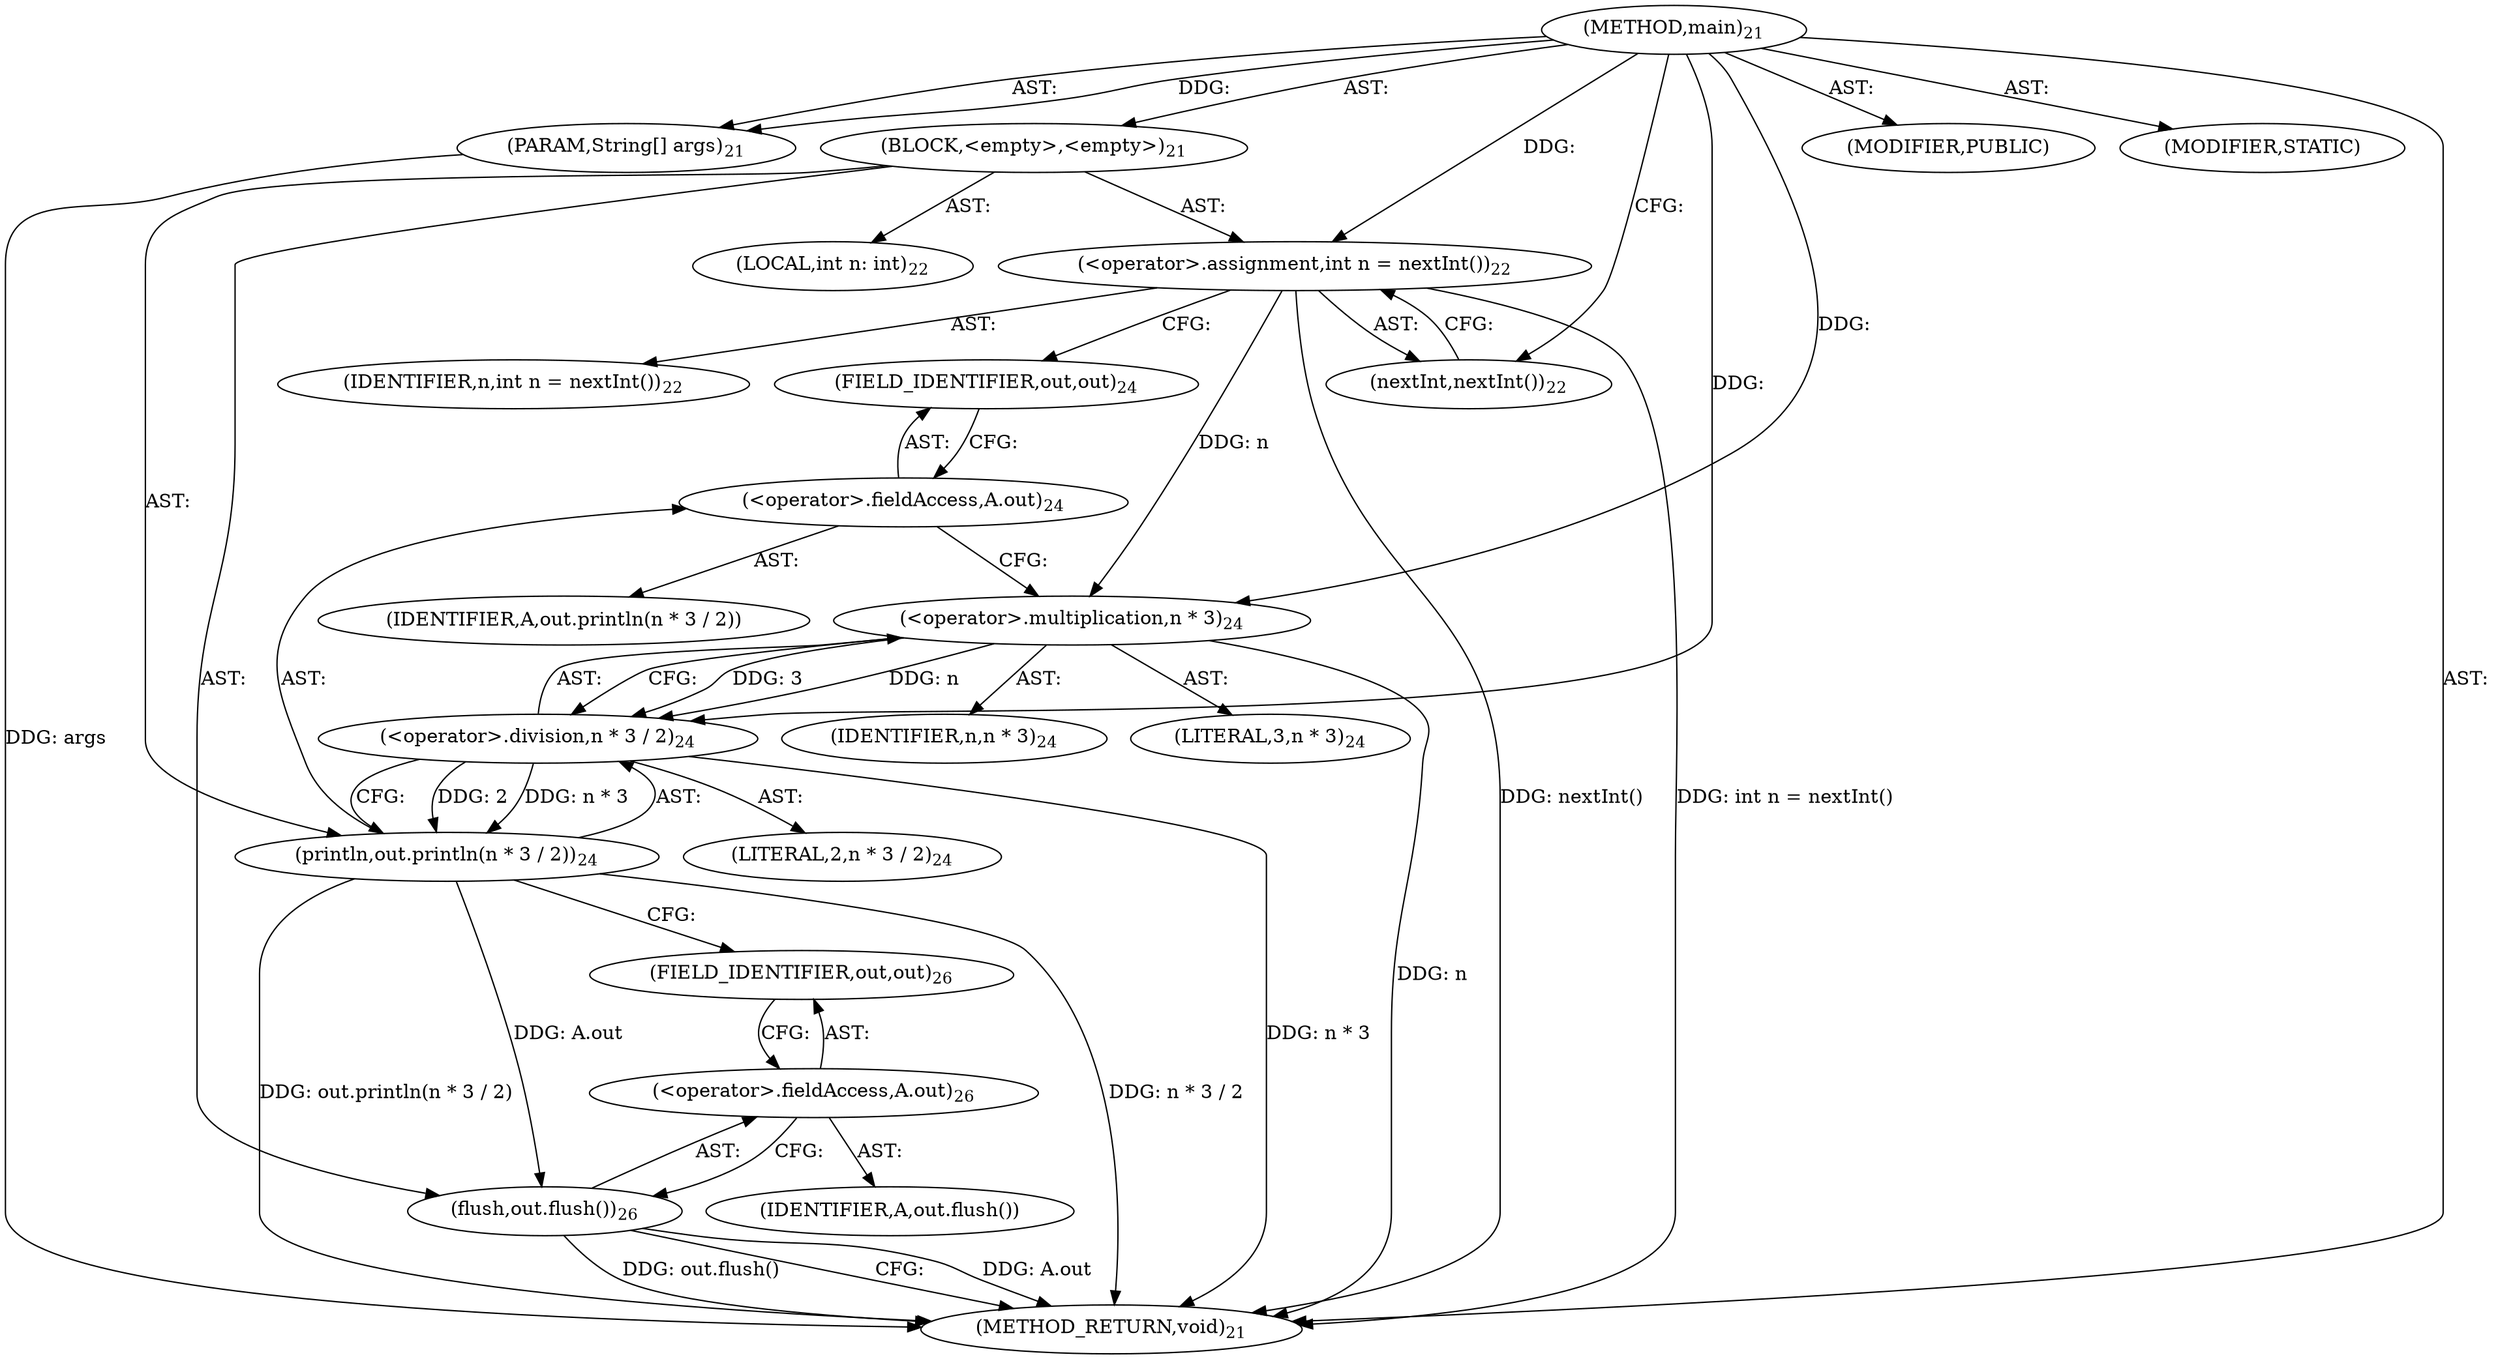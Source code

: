 digraph "main" {  
"40" [label = <(METHOD,main)<SUB>21</SUB>> ]
"41" [label = <(PARAM,String[] args)<SUB>21</SUB>> ]
"42" [label = <(BLOCK,&lt;empty&gt;,&lt;empty&gt;)<SUB>21</SUB>> ]
"43" [label = <(LOCAL,int n: int)<SUB>22</SUB>> ]
"44" [label = <(&lt;operator&gt;.assignment,int n = nextInt())<SUB>22</SUB>> ]
"45" [label = <(IDENTIFIER,n,int n = nextInt())<SUB>22</SUB>> ]
"46" [label = <(nextInt,nextInt())<SUB>22</SUB>> ]
"47" [label = <(println,out.println(n * 3 / 2))<SUB>24</SUB>> ]
"48" [label = <(&lt;operator&gt;.fieldAccess,A.out)<SUB>24</SUB>> ]
"49" [label = <(IDENTIFIER,A,out.println(n * 3 / 2))> ]
"50" [label = <(FIELD_IDENTIFIER,out,out)<SUB>24</SUB>> ]
"51" [label = <(&lt;operator&gt;.division,n * 3 / 2)<SUB>24</SUB>> ]
"52" [label = <(&lt;operator&gt;.multiplication,n * 3)<SUB>24</SUB>> ]
"53" [label = <(IDENTIFIER,n,n * 3)<SUB>24</SUB>> ]
"54" [label = <(LITERAL,3,n * 3)<SUB>24</SUB>> ]
"55" [label = <(LITERAL,2,n * 3 / 2)<SUB>24</SUB>> ]
"56" [label = <(flush,out.flush())<SUB>26</SUB>> ]
"57" [label = <(&lt;operator&gt;.fieldAccess,A.out)<SUB>26</SUB>> ]
"58" [label = <(IDENTIFIER,A,out.flush())> ]
"59" [label = <(FIELD_IDENTIFIER,out,out)<SUB>26</SUB>> ]
"60" [label = <(MODIFIER,PUBLIC)> ]
"61" [label = <(MODIFIER,STATIC)> ]
"62" [label = <(METHOD_RETURN,void)<SUB>21</SUB>> ]
  "40" -> "41"  [ label = "AST: "] 
  "40" -> "42"  [ label = "AST: "] 
  "40" -> "60"  [ label = "AST: "] 
  "40" -> "61"  [ label = "AST: "] 
  "40" -> "62"  [ label = "AST: "] 
  "42" -> "43"  [ label = "AST: "] 
  "42" -> "44"  [ label = "AST: "] 
  "42" -> "47"  [ label = "AST: "] 
  "42" -> "56"  [ label = "AST: "] 
  "44" -> "45"  [ label = "AST: "] 
  "44" -> "46"  [ label = "AST: "] 
  "47" -> "48"  [ label = "AST: "] 
  "47" -> "51"  [ label = "AST: "] 
  "48" -> "49"  [ label = "AST: "] 
  "48" -> "50"  [ label = "AST: "] 
  "51" -> "52"  [ label = "AST: "] 
  "51" -> "55"  [ label = "AST: "] 
  "52" -> "53"  [ label = "AST: "] 
  "52" -> "54"  [ label = "AST: "] 
  "56" -> "57"  [ label = "AST: "] 
  "57" -> "58"  [ label = "AST: "] 
  "57" -> "59"  [ label = "AST: "] 
  "44" -> "50"  [ label = "CFG: "] 
  "47" -> "59"  [ label = "CFG: "] 
  "56" -> "62"  [ label = "CFG: "] 
  "46" -> "44"  [ label = "CFG: "] 
  "48" -> "52"  [ label = "CFG: "] 
  "51" -> "47"  [ label = "CFG: "] 
  "57" -> "56"  [ label = "CFG: "] 
  "50" -> "48"  [ label = "CFG: "] 
  "52" -> "51"  [ label = "CFG: "] 
  "59" -> "57"  [ label = "CFG: "] 
  "40" -> "46"  [ label = "CFG: "] 
  "41" -> "62"  [ label = "DDG: args"] 
  "44" -> "62"  [ label = "DDG: nextInt()"] 
  "44" -> "62"  [ label = "DDG: int n = nextInt()"] 
  "52" -> "62"  [ label = "DDG: n"] 
  "51" -> "62"  [ label = "DDG: n * 3"] 
  "47" -> "62"  [ label = "DDG: n * 3 / 2"] 
  "47" -> "62"  [ label = "DDG: out.println(n * 3 / 2)"] 
  "56" -> "62"  [ label = "DDG: A.out"] 
  "56" -> "62"  [ label = "DDG: out.flush()"] 
  "40" -> "41"  [ label = "DDG: "] 
  "40" -> "44"  [ label = "DDG: "] 
  "51" -> "47"  [ label = "DDG: n * 3"] 
  "51" -> "47"  [ label = "DDG: 2"] 
  "47" -> "56"  [ label = "DDG: A.out"] 
  "52" -> "51"  [ label = "DDG: n"] 
  "52" -> "51"  [ label = "DDG: 3"] 
  "40" -> "51"  [ label = "DDG: "] 
  "44" -> "52"  [ label = "DDG: n"] 
  "40" -> "52"  [ label = "DDG: "] 
}
